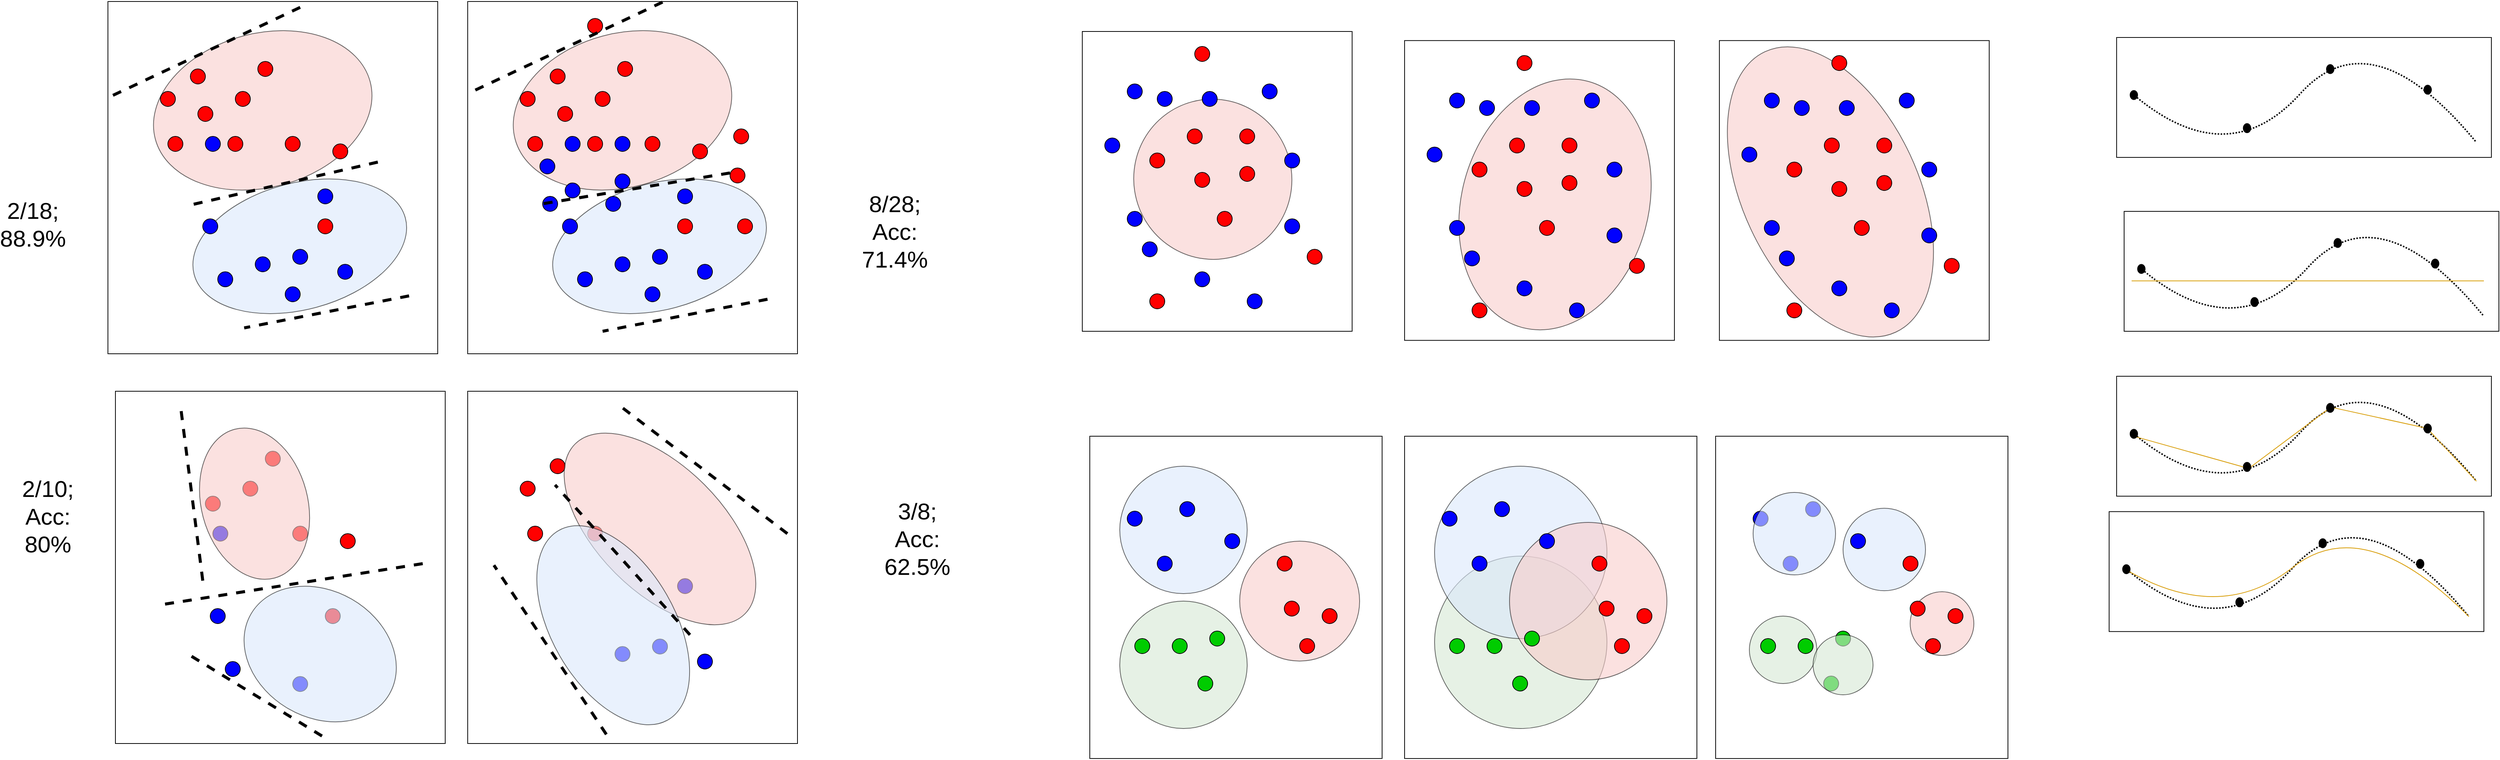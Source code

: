 <mxfile version="13.2.4" type="device"><diagram id="vAnFPPCRfAaCPMCBVtwQ" name="Page-1"><mxGraphModel dx="5678" dy="2684" grid="1" gridSize="10" guides="1" tooltips="1" connect="1" arrows="1" fold="1" page="1" pageScale="1" pageWidth="850" pageHeight="1100" math="0" shadow="0"><root><mxCell id="0"/><mxCell id="1" parent="0"/><mxCell id="ZYpbvFUN5nIpPK3EzC-z-550" value="" style="rounded=0;whiteSpace=wrap;html=1;strokeColor=#000000;fillColor=#ffffff;" vertex="1" parent="1"><mxGeometry x="2660" y="740.62" width="500" height="160" as="geometry"/></mxCell><mxCell id="ZYpbvFUN5nIpPK3EzC-z-542" value="" style="rounded=0;whiteSpace=wrap;html=1;strokeColor=#000000;fillColor=#ffffff;" vertex="1" parent="1"><mxGeometry x="2680" y="340" width="500" height="160" as="geometry"/></mxCell><mxCell id="ZYpbvFUN5nIpPK3EzC-z-475" value="" style="rounded=0;whiteSpace=wrap;html=1;" vertex="1" parent="1"><mxGeometry x="1300" y="640" width="390" height="430" as="geometry"/></mxCell><mxCell id="ZYpbvFUN5nIpPK3EzC-z-474" value="" style="ellipse;whiteSpace=wrap;html=1;aspect=fixed;strokeColor=#000000;fillColor=#d5e8d4;opacity=60;" vertex="1" parent="1"><mxGeometry x="1340" y="860" width="170" height="170" as="geometry"/></mxCell><mxCell id="ZYpbvFUN5nIpPK3EzC-z-473" value="" style="ellipse;whiteSpace=wrap;html=1;aspect=fixed;strokeColor=#000000;fillColor=#dae8fc;opacity=60;" vertex="1" parent="1"><mxGeometry x="1340" y="680" width="170" height="170" as="geometry"/></mxCell><mxCell id="ZYpbvFUN5nIpPK3EzC-z-469" value="" style="ellipse;whiteSpace=wrap;html=1;aspect=fixed;strokeColor=#000000;fillColor=#f8cecc;opacity=60;" vertex="1" parent="1"><mxGeometry x="1500" y="780" width="160" height="160" as="geometry"/></mxCell><mxCell id="ZYpbvFUN5nIpPK3EzC-z-410" value="" style="rounded=0;whiteSpace=wrap;html=1;strokeColor=#000000;fillColor=#ffffff;" vertex="1" parent="1"><mxGeometry x="1290" y="100" width="360" height="400" as="geometry"/></mxCell><mxCell id="ZYpbvFUN5nIpPK3EzC-z-407" value="" style="ellipse;whiteSpace=wrap;html=1;strokeColor=#000000;fillColor=#f8cecc;opacity=60;rotation=-15;" vertex="1" parent="1"><mxGeometry x="1358.71" y="190.15" width="210.82" height="214.02" as="geometry"/></mxCell><mxCell id="ZYpbvFUN5nIpPK3EzC-z-70" value="" style="rounded=0;whiteSpace=wrap;html=1;strokeColor=#000000;fillColor=#ffffff;" vertex="1" parent="1"><mxGeometry x="-10" y="60" width="440" height="470" as="geometry"/></mxCell><mxCell id="ZYpbvFUN5nIpPK3EzC-z-51" value="" style="ellipse;whiteSpace=wrap;html=1;strokeColor=#000000;fillColor=#dae8fc;opacity=60;rotation=-15;" vertex="1" parent="1"><mxGeometry x="100.08" y="302.13" width="291.71" height="168.87" as="geometry"/></mxCell><mxCell id="ZYpbvFUN5nIpPK3EzC-z-50" value="" style="ellipse;whiteSpace=wrap;html=1;strokeColor=#000000;fillColor=#f8cecc;opacity=60;rotation=-15;" vertex="1" parent="1"><mxGeometry x="48.19" y="102.58" width="296.69" height="205.42" as="geometry"/></mxCell><mxCell id="ZYpbvFUN5nIpPK3EzC-z-1" value="" style="ellipse;whiteSpace=wrap;html=1;fillColor=#FF0000;strokeColor=#000000;" vertex="1" parent="1"><mxGeometry x="60" y="180" width="20" height="20" as="geometry"/></mxCell><mxCell id="ZYpbvFUN5nIpPK3EzC-z-2" value="" style="ellipse;whiteSpace=wrap;html=1;fillColor=#FF0000;strokeColor=#000000;" vertex="1" parent="1"><mxGeometry x="100" y="150" width="20" height="20" as="geometry"/></mxCell><mxCell id="ZYpbvFUN5nIpPK3EzC-z-3" value="" style="ellipse;whiteSpace=wrap;html=1;fillColor=#FF0000;strokeColor=#000000;" vertex="1" parent="1"><mxGeometry x="110" y="200" width="20" height="20" as="geometry"/></mxCell><mxCell id="ZYpbvFUN5nIpPK3EzC-z-4" value="" style="ellipse;whiteSpace=wrap;html=1;fillColor=#FF0000;strokeColor=#000000;" vertex="1" parent="1"><mxGeometry x="70" y="240" width="20" height="20" as="geometry"/></mxCell><mxCell id="ZYpbvFUN5nIpPK3EzC-z-5" value="" style="ellipse;whiteSpace=wrap;html=1;fillColor=#FF0000;strokeColor=#000000;" vertex="1" parent="1"><mxGeometry x="150" y="240" width="20" height="20" as="geometry"/></mxCell><mxCell id="ZYpbvFUN5nIpPK3EzC-z-6" value="" style="ellipse;whiteSpace=wrap;html=1;fillColor=#FF0000;strokeColor=#000000;" vertex="1" parent="1"><mxGeometry x="160" y="180" width="20" height="20" as="geometry"/></mxCell><mxCell id="ZYpbvFUN5nIpPK3EzC-z-7" value="" style="ellipse;whiteSpace=wrap;html=1;fillColor=#0000FF;strokeColor=#000000;" vertex="1" parent="1"><mxGeometry x="186.53" y="400.62" width="20" height="20" as="geometry"/></mxCell><mxCell id="ZYpbvFUN5nIpPK3EzC-z-8" value="" style="ellipse;whiteSpace=wrap;html=1;fillColor=#0000FF;strokeColor=#000000;" vertex="1" parent="1"><mxGeometry x="120" y="240" width="20" height="20" as="geometry"/></mxCell><mxCell id="ZYpbvFUN5nIpPK3EzC-z-9" value="" style="ellipse;whiteSpace=wrap;html=1;fillColor=#0000FF;strokeColor=#000000;" vertex="1" parent="1"><mxGeometry x="236.53" y="390.62" width="20" height="20" as="geometry"/></mxCell><mxCell id="ZYpbvFUN5nIpPK3EzC-z-10" value="" style="ellipse;whiteSpace=wrap;html=1;fillColor=#0000FF;strokeColor=#000000;" vertex="1" parent="1"><mxGeometry x="136.53" y="420.62" width="20" height="20" as="geometry"/></mxCell><mxCell id="ZYpbvFUN5nIpPK3EzC-z-11" value="" style="ellipse;whiteSpace=wrap;html=1;fillColor=#0000FF;strokeColor=#000000;" vertex="1" parent="1"><mxGeometry x="226.53" y="440.62" width="20" height="20" as="geometry"/></mxCell><mxCell id="ZYpbvFUN5nIpPK3EzC-z-12" value="" style="ellipse;whiteSpace=wrap;html=1;fillColor=#FF0000;strokeColor=#000000;" vertex="1" parent="1"><mxGeometry x="226.53" y="240" width="20" height="20" as="geometry"/></mxCell><mxCell id="ZYpbvFUN5nIpPK3EzC-z-13" value="" style="ellipse;whiteSpace=wrap;html=1;fillColor=#FF0000;strokeColor=#000000;" vertex="1" parent="1"><mxGeometry x="190" y="140" width="20" height="20" as="geometry"/></mxCell><mxCell id="ZYpbvFUN5nIpPK3EzC-z-14" value="" style="ellipse;whiteSpace=wrap;html=1;fillColor=#0000FF;strokeColor=#000000;" vertex="1" parent="1"><mxGeometry x="270" y="310" width="20" height="20" as="geometry"/></mxCell><mxCell id="ZYpbvFUN5nIpPK3EzC-z-15" value="" style="ellipse;whiteSpace=wrap;html=1;fillColor=#0000FF;strokeColor=#000000;" vertex="1" parent="1"><mxGeometry x="296.53" y="410.62" width="20" height="20" as="geometry"/></mxCell><mxCell id="ZYpbvFUN5nIpPK3EzC-z-227" value="" style="ellipse;whiteSpace=wrap;html=1;fillColor=#FF0000;strokeColor=#000000;" vertex="1" parent="1"><mxGeometry x="270" y="350" width="20" height="20" as="geometry"/></mxCell><mxCell id="ZYpbvFUN5nIpPK3EzC-z-228" value="" style="ellipse;whiteSpace=wrap;html=1;fillColor=#0000FF;strokeColor=#000000;" vertex="1" parent="1"><mxGeometry x="116.53" y="350" width="20" height="20" as="geometry"/></mxCell><mxCell id="ZYpbvFUN5nIpPK3EzC-z-229" value="" style="ellipse;whiteSpace=wrap;html=1;fillColor=#FF0000;strokeColor=#000000;" vertex="1" parent="1"><mxGeometry x="290" y="250" width="20" height="20" as="geometry"/></mxCell><mxCell id="ZYpbvFUN5nIpPK3EzC-z-230" value="" style="rounded=0;whiteSpace=wrap;html=1;strokeColor=#000000;fillColor=#ffffff;" vertex="1" parent="1"><mxGeometry y="580" width="440" height="470" as="geometry"/></mxCell><mxCell id="ZYpbvFUN5nIpPK3EzC-z-235" value="" style="ellipse;whiteSpace=wrap;html=1;fillColor=#FF0000;strokeColor=#000000;" vertex="1" parent="1"><mxGeometry x="120" y="720" width="20" height="20" as="geometry"/></mxCell><mxCell id="ZYpbvFUN5nIpPK3EzC-z-238" value="" style="ellipse;whiteSpace=wrap;html=1;fillColor=#FF0000;strokeColor=#000000;" vertex="1" parent="1"><mxGeometry x="170" y="700" width="20" height="20" as="geometry"/></mxCell><mxCell id="ZYpbvFUN5nIpPK3EzC-z-240" value="" style="ellipse;whiteSpace=wrap;html=1;fillColor=#0000FF;strokeColor=#000000;" vertex="1" parent="1"><mxGeometry x="130" y="760" width="20" height="20" as="geometry"/></mxCell><mxCell id="ZYpbvFUN5nIpPK3EzC-z-242" value="" style="ellipse;whiteSpace=wrap;html=1;fillColor=#0000FF;strokeColor=#000000;" vertex="1" parent="1"><mxGeometry x="146.53" y="940.62" width="20" height="20" as="geometry"/></mxCell><mxCell id="ZYpbvFUN5nIpPK3EzC-z-243" value="" style="ellipse;whiteSpace=wrap;html=1;fillColor=#0000FF;strokeColor=#000000;" vertex="1" parent="1"><mxGeometry x="236.53" y="960.62" width="20" height="20" as="geometry"/></mxCell><mxCell id="ZYpbvFUN5nIpPK3EzC-z-244" value="" style="ellipse;whiteSpace=wrap;html=1;fillColor=#FF0000;strokeColor=#000000;" vertex="1" parent="1"><mxGeometry x="236.53" y="760" width="20" height="20" as="geometry"/></mxCell><mxCell id="ZYpbvFUN5nIpPK3EzC-z-245" value="" style="ellipse;whiteSpace=wrap;html=1;fillColor=#FF0000;strokeColor=#000000;" vertex="1" parent="1"><mxGeometry x="200" y="660" width="20" height="20" as="geometry"/></mxCell><mxCell id="ZYpbvFUN5nIpPK3EzC-z-248" value="" style="ellipse;whiteSpace=wrap;html=1;fillColor=#FF0000;strokeColor=#000000;" vertex="1" parent="1"><mxGeometry x="280" y="870" width="20" height="20" as="geometry"/></mxCell><mxCell id="ZYpbvFUN5nIpPK3EzC-z-249" value="" style="ellipse;whiteSpace=wrap;html=1;fillColor=#0000FF;strokeColor=#000000;" vertex="1" parent="1"><mxGeometry x="126.53" y="870" width="20" height="20" as="geometry"/></mxCell><mxCell id="ZYpbvFUN5nIpPK3EzC-z-250" value="" style="ellipse;whiteSpace=wrap;html=1;fillColor=#FF0000;strokeColor=#000000;" vertex="1" parent="1"><mxGeometry x="300" y="770" width="20" height="20" as="geometry"/></mxCell><mxCell id="ZYpbvFUN5nIpPK3EzC-z-251" value="" style="rounded=0;whiteSpace=wrap;html=1;strokeColor=#000000;fillColor=#ffffff;" vertex="1" parent="1"><mxGeometry x="470" y="580" width="440" height="470" as="geometry"/></mxCell><mxCell id="ZYpbvFUN5nIpPK3EzC-z-252" value="" style="ellipse;whiteSpace=wrap;html=1;strokeColor=#000000;fillColor=#dae8fc;opacity=60;rotation=30;" vertex="1" parent="1"><mxGeometry x="166.53" y="846.18" width="213.34" height="168.87" as="geometry"/></mxCell><mxCell id="ZYpbvFUN5nIpPK3EzC-z-253" value="" style="ellipse;whiteSpace=wrap;html=1;strokeColor=#000000;fillColor=#f8cecc;opacity=60;rotation=-15;" vertex="1" parent="1"><mxGeometry x="114.72" y="627.29" width="141.81" height="205.42" as="geometry"/></mxCell><mxCell id="ZYpbvFUN5nIpPK3EzC-z-254" value="" style="ellipse;whiteSpace=wrap;html=1;fillColor=#FF0000;strokeColor=#000000;" vertex="1" parent="1"><mxGeometry x="540" y="700" width="20" height="20" as="geometry"/></mxCell><mxCell id="ZYpbvFUN5nIpPK3EzC-z-255" value="" style="ellipse;whiteSpace=wrap;html=1;fillColor=#FF0000;strokeColor=#000000;" vertex="1" parent="1"><mxGeometry x="580" y="670" width="20" height="20" as="geometry"/></mxCell><mxCell id="ZYpbvFUN5nIpPK3EzC-z-257" value="" style="ellipse;whiteSpace=wrap;html=1;fillColor=#FF0000;strokeColor=#000000;" vertex="1" parent="1"><mxGeometry x="550" y="760" width="20" height="20" as="geometry"/></mxCell><mxCell id="ZYpbvFUN5nIpPK3EzC-z-258" value="" style="ellipse;whiteSpace=wrap;html=1;fillColor=#FF0000;strokeColor=#000000;" vertex="1" parent="1"><mxGeometry x="630" y="760" width="20" height="20" as="geometry"/></mxCell><mxCell id="ZYpbvFUN5nIpPK3EzC-z-260" value="" style="ellipse;whiteSpace=wrap;html=1;fillColor=#0000FF;strokeColor=#000000;" vertex="1" parent="1"><mxGeometry x="666.53" y="920.62" width="20" height="20" as="geometry"/></mxCell><mxCell id="ZYpbvFUN5nIpPK3EzC-z-262" value="" style="ellipse;whiteSpace=wrap;html=1;fillColor=#0000FF;strokeColor=#000000;" vertex="1" parent="1"><mxGeometry x="716.53" y="910.62" width="20" height="20" as="geometry"/></mxCell><mxCell id="ZYpbvFUN5nIpPK3EzC-z-267" value="" style="ellipse;whiteSpace=wrap;html=1;fillColor=#0000FF;strokeColor=#000000;" vertex="1" parent="1"><mxGeometry x="750" y="830" width="20" height="20" as="geometry"/></mxCell><mxCell id="ZYpbvFUN5nIpPK3EzC-z-268" value="" style="ellipse;whiteSpace=wrap;html=1;fillColor=#0000FF;strokeColor=#000000;" vertex="1" parent="1"><mxGeometry x="776.53" y="930.62" width="20" height="20" as="geometry"/></mxCell><mxCell id="ZYpbvFUN5nIpPK3EzC-z-232" value="" style="ellipse;whiteSpace=wrap;html=1;strokeColor=#000000;fillColor=#f8cecc;opacity=60;rotation=45;" vertex="1" parent="1"><mxGeometry x="566.3" y="680" width="320.46" height="167.49" as="geometry"/></mxCell><mxCell id="ZYpbvFUN5nIpPK3EzC-z-231" value="" style="ellipse;whiteSpace=wrap;html=1;strokeColor=#000000;fillColor=#dae8fc;opacity=60;rotation=60;" vertex="1" parent="1"><mxGeometry x="518.29" y="810" width="291.71" height="164.43" as="geometry"/></mxCell><mxCell id="ZYpbvFUN5nIpPK3EzC-z-273" value="" style="rounded=0;whiteSpace=wrap;html=1;strokeColor=#000000;fillColor=#ffffff;" vertex="1" parent="1"><mxGeometry x="470" y="60" width="440" height="470" as="geometry"/></mxCell><mxCell id="ZYpbvFUN5nIpPK3EzC-z-274" value="" style="ellipse;whiteSpace=wrap;html=1;strokeColor=#000000;fillColor=#dae8fc;opacity=60;rotation=-15;" vertex="1" parent="1"><mxGeometry x="580.08" y="302.13" width="291.71" height="168.87" as="geometry"/></mxCell><mxCell id="ZYpbvFUN5nIpPK3EzC-z-275" value="" style="ellipse;whiteSpace=wrap;html=1;strokeColor=#000000;fillColor=#f8cecc;opacity=60;rotation=-15;" vertex="1" parent="1"><mxGeometry x="528.19" y="102.58" width="296.69" height="205.42" as="geometry"/></mxCell><mxCell id="ZYpbvFUN5nIpPK3EzC-z-276" value="" style="ellipse;whiteSpace=wrap;html=1;fillColor=#FF0000;strokeColor=#000000;" vertex="1" parent="1"><mxGeometry x="540" y="180" width="20" height="20" as="geometry"/></mxCell><mxCell id="ZYpbvFUN5nIpPK3EzC-z-277" value="" style="ellipse;whiteSpace=wrap;html=1;fillColor=#FF0000;strokeColor=#000000;" vertex="1" parent="1"><mxGeometry x="580" y="150" width="20" height="20" as="geometry"/></mxCell><mxCell id="ZYpbvFUN5nIpPK3EzC-z-278" value="" style="ellipse;whiteSpace=wrap;html=1;fillColor=#FF0000;strokeColor=#000000;" vertex="1" parent="1"><mxGeometry x="590" y="200" width="20" height="20" as="geometry"/></mxCell><mxCell id="ZYpbvFUN5nIpPK3EzC-z-279" value="" style="ellipse;whiteSpace=wrap;html=1;fillColor=#FF0000;strokeColor=#000000;" vertex="1" parent="1"><mxGeometry x="550" y="240" width="20" height="20" as="geometry"/></mxCell><mxCell id="ZYpbvFUN5nIpPK3EzC-z-280" value="" style="ellipse;whiteSpace=wrap;html=1;fillColor=#FF0000;strokeColor=#000000;" vertex="1" parent="1"><mxGeometry x="630" y="240" width="20" height="20" as="geometry"/></mxCell><mxCell id="ZYpbvFUN5nIpPK3EzC-z-281" value="" style="ellipse;whiteSpace=wrap;html=1;fillColor=#FF0000;strokeColor=#000000;" vertex="1" parent="1"><mxGeometry x="640" y="180" width="20" height="20" as="geometry"/></mxCell><mxCell id="ZYpbvFUN5nIpPK3EzC-z-282" value="" style="ellipse;whiteSpace=wrap;html=1;fillColor=#0000FF;strokeColor=#000000;" vertex="1" parent="1"><mxGeometry x="666.53" y="400.62" width="20" height="20" as="geometry"/></mxCell><mxCell id="ZYpbvFUN5nIpPK3EzC-z-283" value="" style="ellipse;whiteSpace=wrap;html=1;fillColor=#0000FF;strokeColor=#000000;" vertex="1" parent="1"><mxGeometry x="600" y="240" width="20" height="20" as="geometry"/></mxCell><mxCell id="ZYpbvFUN5nIpPK3EzC-z-284" value="" style="ellipse;whiteSpace=wrap;html=1;fillColor=#0000FF;strokeColor=#000000;" vertex="1" parent="1"><mxGeometry x="716.53" y="390.62" width="20" height="20" as="geometry"/></mxCell><mxCell id="ZYpbvFUN5nIpPK3EzC-z-285" value="" style="ellipse;whiteSpace=wrap;html=1;fillColor=#0000FF;strokeColor=#000000;" vertex="1" parent="1"><mxGeometry x="616.53" y="420.62" width="20" height="20" as="geometry"/></mxCell><mxCell id="ZYpbvFUN5nIpPK3EzC-z-286" value="" style="ellipse;whiteSpace=wrap;html=1;fillColor=#0000FF;strokeColor=#000000;" vertex="1" parent="1"><mxGeometry x="706.53" y="440.62" width="20" height="20" as="geometry"/></mxCell><mxCell id="ZYpbvFUN5nIpPK3EzC-z-287" value="" style="ellipse;whiteSpace=wrap;html=1;fillColor=#FF0000;strokeColor=#000000;" vertex="1" parent="1"><mxGeometry x="706.53" y="240" width="20" height="20" as="geometry"/></mxCell><mxCell id="ZYpbvFUN5nIpPK3EzC-z-288" value="" style="ellipse;whiteSpace=wrap;html=1;fillColor=#FF0000;strokeColor=#000000;" vertex="1" parent="1"><mxGeometry x="670" y="140" width="20" height="20" as="geometry"/></mxCell><mxCell id="ZYpbvFUN5nIpPK3EzC-z-289" value="" style="ellipse;whiteSpace=wrap;html=1;fillColor=#0000FF;strokeColor=#000000;" vertex="1" parent="1"><mxGeometry x="750" y="310" width="20" height="20" as="geometry"/></mxCell><mxCell id="ZYpbvFUN5nIpPK3EzC-z-290" value="" style="ellipse;whiteSpace=wrap;html=1;fillColor=#0000FF;strokeColor=#000000;" vertex="1" parent="1"><mxGeometry x="776.53" y="410.62" width="20" height="20" as="geometry"/></mxCell><mxCell id="ZYpbvFUN5nIpPK3EzC-z-291" value="" style="ellipse;whiteSpace=wrap;html=1;fillColor=#FF0000;strokeColor=#000000;" vertex="1" parent="1"><mxGeometry x="750" y="350" width="20" height="20" as="geometry"/></mxCell><mxCell id="ZYpbvFUN5nIpPK3EzC-z-292" value="" style="ellipse;whiteSpace=wrap;html=1;fillColor=#0000FF;strokeColor=#000000;" vertex="1" parent="1"><mxGeometry x="596.53" y="350" width="20" height="20" as="geometry"/></mxCell><mxCell id="ZYpbvFUN5nIpPK3EzC-z-293" value="" style="ellipse;whiteSpace=wrap;html=1;fillColor=#FF0000;strokeColor=#000000;" vertex="1" parent="1"><mxGeometry x="770" y="250" width="20" height="20" as="geometry"/></mxCell><mxCell id="ZYpbvFUN5nIpPK3EzC-z-294" value="" style="ellipse;whiteSpace=wrap;html=1;fillColor=#FF0000;strokeColor=#000000;" vertex="1" parent="1"><mxGeometry x="820" y="282.13" width="20" height="20" as="geometry"/></mxCell><mxCell id="ZYpbvFUN5nIpPK3EzC-z-295" value="" style="ellipse;whiteSpace=wrap;html=1;fillColor=#0000FF;strokeColor=#000000;" vertex="1" parent="1"><mxGeometry x="654.14" y="320" width="20" height="20" as="geometry"/></mxCell><mxCell id="ZYpbvFUN5nIpPK3EzC-z-296" value="" style="ellipse;whiteSpace=wrap;html=1;fillColor=#0000FF;strokeColor=#000000;" vertex="1" parent="1"><mxGeometry x="600" y="302.13" width="20" height="20" as="geometry"/></mxCell><mxCell id="ZYpbvFUN5nIpPK3EzC-z-298" value="" style="ellipse;whiteSpace=wrap;html=1;fillColor=#0000FF;strokeColor=#000000;" vertex="1" parent="1"><mxGeometry x="666.53" y="290" width="20" height="20" as="geometry"/></mxCell><mxCell id="ZYpbvFUN5nIpPK3EzC-z-299" value="" style="ellipse;whiteSpace=wrap;html=1;fillColor=#FF0000;strokeColor=#000000;" vertex="1" parent="1"><mxGeometry x="630" y="82.58" width="20" height="20" as="geometry"/></mxCell><mxCell id="ZYpbvFUN5nIpPK3EzC-z-300" value="" style="ellipse;whiteSpace=wrap;html=1;fillColor=#0000FF;strokeColor=#000000;" vertex="1" parent="1"><mxGeometry x="570" y="320" width="20" height="20" as="geometry"/></mxCell><mxCell id="ZYpbvFUN5nIpPK3EzC-z-302" value="" style="ellipse;whiteSpace=wrap;html=1;fillColor=#FF0000;strokeColor=#000000;" vertex="1" parent="1"><mxGeometry x="830" y="350" width="20" height="20" as="geometry"/></mxCell><mxCell id="ZYpbvFUN5nIpPK3EzC-z-303" value="" style="ellipse;whiteSpace=wrap;html=1;fillColor=#0000FF;strokeColor=#000000;" vertex="1" parent="1"><mxGeometry x="666.54" y="240" width="20" height="20" as="geometry"/></mxCell><mxCell id="ZYpbvFUN5nIpPK3EzC-z-304" value="" style="ellipse;whiteSpace=wrap;html=1;fillColor=#0000FF;strokeColor=#000000;" vertex="1" parent="1"><mxGeometry x="566.3" y="270" width="20" height="20" as="geometry"/></mxCell><mxCell id="ZYpbvFUN5nIpPK3EzC-z-305" value="" style="ellipse;whiteSpace=wrap;html=1;fillColor=#FF0000;strokeColor=#000000;" vertex="1" parent="1"><mxGeometry x="824.88" y="230" width="20" height="20" as="geometry"/></mxCell><mxCell id="ZYpbvFUN5nIpPK3EzC-z-337" value="&lt;br&gt;&lt;div style=&quot;font-size: 31px&quot;&gt;&lt;font style=&quot;font-size: 31px&quot;&gt;8/28; Acc: 71.4%&lt;br&gt;&lt;/font&gt;&lt;/div&gt;" style="text;html=1;strokeColor=none;fillColor=none;align=center;verticalAlign=middle;whiteSpace=wrap;rounded=0;" vertex="1" parent="1"><mxGeometry x="1020" y="350" width="40" height="20" as="geometry"/></mxCell><mxCell id="ZYpbvFUN5nIpPK3EzC-z-339" value="&lt;br&gt;&lt;div style=&quot;font-size: 31px&quot;&gt;&lt;font style=&quot;font-size: 31px&quot;&gt;2/18;&lt;/font&gt;&lt;/div&gt;&lt;div style=&quot;font-size: 31px&quot;&gt;&lt;font style=&quot;font-size: 31px&quot;&gt;88.9%&lt;br&gt;&lt;/font&gt;&lt;/div&gt;" style="text;html=1;strokeColor=none;fillColor=none;align=center;verticalAlign=middle;whiteSpace=wrap;rounded=0;" vertex="1" parent="1"><mxGeometry x="-130" y="340" width="40" height="20" as="geometry"/></mxCell><mxCell id="ZYpbvFUN5nIpPK3EzC-z-340" value="&lt;br&gt;&lt;div style=&quot;font-size: 31px&quot;&gt;&lt;font style=&quot;font-size: 31px&quot;&gt;2/10; Acc: 80%&lt;br&gt;&lt;/font&gt;&lt;/div&gt;" style="text;html=1;strokeColor=none;fillColor=none;align=center;verticalAlign=middle;whiteSpace=wrap;rounded=0;" vertex="1" parent="1"><mxGeometry x="-110" y="730" width="40" height="20" as="geometry"/></mxCell><mxCell id="ZYpbvFUN5nIpPK3EzC-z-341" value="&lt;br&gt;&lt;div style=&quot;font-size: 31px&quot;&gt;&lt;font style=&quot;font-size: 31px&quot;&gt;3/8; Acc: 62.5%&lt;br&gt;&lt;/font&gt;&lt;/div&gt;" style="text;html=1;strokeColor=none;fillColor=none;align=center;verticalAlign=middle;whiteSpace=wrap;rounded=0;" vertex="1" parent="1"><mxGeometry x="1050" y="760" width="40" height="20" as="geometry"/></mxCell><mxCell id="ZYpbvFUN5nIpPK3EzC-z-344" value="" style="ellipse;whiteSpace=wrap;html=1;fillColor=#FF0000;strokeColor=#000000;" vertex="1" parent="1"><mxGeometry x="1430" y="230" width="20" height="20" as="geometry"/></mxCell><mxCell id="ZYpbvFUN5nIpPK3EzC-z-346" value="" style="ellipse;whiteSpace=wrap;html=1;fillColor=#FF0000;strokeColor=#000000;" vertex="1" parent="1"><mxGeometry x="1500" y="280" width="20" height="20" as="geometry"/></mxCell><mxCell id="ZYpbvFUN5nIpPK3EzC-z-347" value="" style="ellipse;whiteSpace=wrap;html=1;fillColor=#FF0000;strokeColor=#000000;" vertex="1" parent="1"><mxGeometry x="1440" y="288" width="20" height="20" as="geometry"/></mxCell><mxCell id="ZYpbvFUN5nIpPK3EzC-z-348" value="" style="ellipse;whiteSpace=wrap;html=1;fillColor=#FF0000;strokeColor=#000000;" vertex="1" parent="1"><mxGeometry x="1470" y="340" width="20" height="20" as="geometry"/></mxCell><mxCell id="ZYpbvFUN5nIpPK3EzC-z-349" value="" style="ellipse;whiteSpace=wrap;html=1;fillColor=#FF0000;strokeColor=#000000;" vertex="1" parent="1"><mxGeometry x="1500" y="230" width="20" height="20" as="geometry"/></mxCell><mxCell id="ZYpbvFUN5nIpPK3EzC-z-350" value="" style="ellipse;whiteSpace=wrap;html=1;fillColor=#FF0000;strokeColor=#000000;" vertex="1" parent="1"><mxGeometry x="1380" y="262.13" width="20" height="20" as="geometry"/></mxCell><mxCell id="ZYpbvFUN5nIpPK3EzC-z-351" value="" style="ellipse;whiteSpace=wrap;html=1;fillColor=#FF0000;strokeColor=#000000;" vertex="1" parent="1"><mxGeometry x="1440" y="120" width="20" height="20" as="geometry"/></mxCell><mxCell id="ZYpbvFUN5nIpPK3EzC-z-352" value="" style="ellipse;whiteSpace=wrap;html=1;fillColor=#FF0000;strokeColor=#000000;" vertex="1" parent="1"><mxGeometry x="1590" y="390.62" width="20" height="20" as="geometry"/></mxCell><mxCell id="ZYpbvFUN5nIpPK3EzC-z-353" value="" style="ellipse;whiteSpace=wrap;html=1;fillColor=#FF0000;strokeColor=#000000;" vertex="1" parent="1"><mxGeometry x="1380" y="450" width="20" height="20" as="geometry"/></mxCell><mxCell id="ZYpbvFUN5nIpPK3EzC-z-354" value="" style="ellipse;whiteSpace=wrap;html=1;fillColor=#0000FF;strokeColor=#000000;" vertex="1" parent="1"><mxGeometry x="1370" y="380.62" width="20" height="20" as="geometry"/></mxCell><mxCell id="ZYpbvFUN5nIpPK3EzC-z-355" value="" style="ellipse;whiteSpace=wrap;html=1;fillColor=#0000FF;strokeColor=#000000;" vertex="1" parent="1"><mxGeometry x="1510" y="450" width="20" height="20" as="geometry"/></mxCell><mxCell id="ZYpbvFUN5nIpPK3EzC-z-356" value="" style="ellipse;whiteSpace=wrap;html=1;fillColor=#0000FF;strokeColor=#000000;" vertex="1" parent="1"><mxGeometry x="1440" y="420.62" width="20" height="20" as="geometry"/></mxCell><mxCell id="ZYpbvFUN5nIpPK3EzC-z-357" value="" style="ellipse;whiteSpace=wrap;html=1;fillColor=#0000FF;strokeColor=#000000;" vertex="1" parent="1"><mxGeometry x="1350" y="340" width="20" height="20" as="geometry"/></mxCell><mxCell id="ZYpbvFUN5nIpPK3EzC-z-358" value="" style="ellipse;whiteSpace=wrap;html=1;fillColor=#0000FF;strokeColor=#000000;" vertex="1" parent="1"><mxGeometry x="1560" y="350" width="20" height="20" as="geometry"/></mxCell><mxCell id="ZYpbvFUN5nIpPK3EzC-z-359" value="" style="ellipse;whiteSpace=wrap;html=1;fillColor=#0000FF;strokeColor=#000000;" vertex="1" parent="1"><mxGeometry x="1560" y="262.13" width="20" height="20" as="geometry"/></mxCell><mxCell id="ZYpbvFUN5nIpPK3EzC-z-360" value="" style="ellipse;whiteSpace=wrap;html=1;fillColor=#0000FF;strokeColor=#000000;" vertex="1" parent="1"><mxGeometry x="1390" y="180" width="20" height="20" as="geometry"/></mxCell><mxCell id="ZYpbvFUN5nIpPK3EzC-z-361" value="" style="ellipse;whiteSpace=wrap;html=1;fillColor=#0000FF;strokeColor=#000000;" vertex="1" parent="1"><mxGeometry x="1530" y="170" width="20" height="20" as="geometry"/></mxCell><mxCell id="ZYpbvFUN5nIpPK3EzC-z-362" value="" style="ellipse;whiteSpace=wrap;html=1;fillColor=#0000FF;strokeColor=#000000;" vertex="1" parent="1"><mxGeometry x="1350" y="170" width="20" height="20" as="geometry"/></mxCell><mxCell id="ZYpbvFUN5nIpPK3EzC-z-363" value="" style="ellipse;whiteSpace=wrap;html=1;fillColor=#0000FF;strokeColor=#000000;" vertex="1" parent="1"><mxGeometry x="1450" y="180" width="20" height="20" as="geometry"/></mxCell><mxCell id="ZYpbvFUN5nIpPK3EzC-z-366" value="" style="ellipse;whiteSpace=wrap;html=1;fillColor=#0000FF;strokeColor=#000000;" vertex="1" parent="1"><mxGeometry x="1320" y="242.13" width="20" height="20" as="geometry"/></mxCell><mxCell id="ZYpbvFUN5nIpPK3EzC-z-411" value="" style="rounded=0;whiteSpace=wrap;html=1;strokeColor=#000000;fillColor=#ffffff;" vertex="1" parent="1"><mxGeometry x="1720" y="112.13" width="360" height="400" as="geometry"/></mxCell><mxCell id="ZYpbvFUN5nIpPK3EzC-z-412" value="" style="ellipse;whiteSpace=wrap;html=1;strokeColor=#000000;fillColor=#f8cecc;opacity=60;rotation=15;" vertex="1" parent="1"><mxGeometry x="1795.94" y="160.72" width="249.53" height="340" as="geometry"/></mxCell><mxCell id="ZYpbvFUN5nIpPK3EzC-z-413" value="" style="ellipse;whiteSpace=wrap;html=1;fillColor=#FF0000;strokeColor=#000000;" vertex="1" parent="1"><mxGeometry x="1860" y="242.13" width="20" height="20" as="geometry"/></mxCell><mxCell id="ZYpbvFUN5nIpPK3EzC-z-414" value="" style="ellipse;whiteSpace=wrap;html=1;fillColor=#FF0000;strokeColor=#000000;" vertex="1" parent="1"><mxGeometry x="1930" y="292.13" width="20" height="20" as="geometry"/></mxCell><mxCell id="ZYpbvFUN5nIpPK3EzC-z-415" value="" style="ellipse;whiteSpace=wrap;html=1;fillColor=#FF0000;strokeColor=#000000;" vertex="1" parent="1"><mxGeometry x="1870" y="300.13" width="20" height="20" as="geometry"/></mxCell><mxCell id="ZYpbvFUN5nIpPK3EzC-z-416" value="" style="ellipse;whiteSpace=wrap;html=1;fillColor=#FF0000;strokeColor=#000000;" vertex="1" parent="1"><mxGeometry x="1900" y="352.13" width="20" height="20" as="geometry"/></mxCell><mxCell id="ZYpbvFUN5nIpPK3EzC-z-417" value="" style="ellipse;whiteSpace=wrap;html=1;fillColor=#FF0000;strokeColor=#000000;" vertex="1" parent="1"><mxGeometry x="1930" y="242.13" width="20" height="20" as="geometry"/></mxCell><mxCell id="ZYpbvFUN5nIpPK3EzC-z-418" value="" style="ellipse;whiteSpace=wrap;html=1;fillColor=#FF0000;strokeColor=#000000;" vertex="1" parent="1"><mxGeometry x="1810" y="274.26" width="20" height="20" as="geometry"/></mxCell><mxCell id="ZYpbvFUN5nIpPK3EzC-z-419" value="" style="ellipse;whiteSpace=wrap;html=1;fillColor=#FF0000;strokeColor=#000000;" vertex="1" parent="1"><mxGeometry x="1870" y="132.13" width="20" height="20" as="geometry"/></mxCell><mxCell id="ZYpbvFUN5nIpPK3EzC-z-420" value="" style="ellipse;whiteSpace=wrap;html=1;fillColor=#FF0000;strokeColor=#000000;" vertex="1" parent="1"><mxGeometry x="2020" y="402.75" width="20" height="20" as="geometry"/></mxCell><mxCell id="ZYpbvFUN5nIpPK3EzC-z-421" value="" style="ellipse;whiteSpace=wrap;html=1;fillColor=#FF0000;strokeColor=#000000;" vertex="1" parent="1"><mxGeometry x="1810" y="462.13" width="20" height="20" as="geometry"/></mxCell><mxCell id="ZYpbvFUN5nIpPK3EzC-z-422" value="" style="ellipse;whiteSpace=wrap;html=1;fillColor=#0000FF;strokeColor=#000000;" vertex="1" parent="1"><mxGeometry x="1800" y="392.75" width="20" height="20" as="geometry"/></mxCell><mxCell id="ZYpbvFUN5nIpPK3EzC-z-423" value="" style="ellipse;whiteSpace=wrap;html=1;fillColor=#0000FF;strokeColor=#000000;" vertex="1" parent="1"><mxGeometry x="1940" y="462.13" width="20" height="20" as="geometry"/></mxCell><mxCell id="ZYpbvFUN5nIpPK3EzC-z-424" value="" style="ellipse;whiteSpace=wrap;html=1;fillColor=#0000FF;strokeColor=#000000;" vertex="1" parent="1"><mxGeometry x="1870" y="432.75" width="20" height="20" as="geometry"/></mxCell><mxCell id="ZYpbvFUN5nIpPK3EzC-z-425" value="" style="ellipse;whiteSpace=wrap;html=1;fillColor=#0000FF;strokeColor=#000000;" vertex="1" parent="1"><mxGeometry x="1780" y="352.13" width="20" height="20" as="geometry"/></mxCell><mxCell id="ZYpbvFUN5nIpPK3EzC-z-426" value="" style="ellipse;whiteSpace=wrap;html=1;fillColor=#0000FF;strokeColor=#000000;" vertex="1" parent="1"><mxGeometry x="1990" y="362.13" width="20" height="20" as="geometry"/></mxCell><mxCell id="ZYpbvFUN5nIpPK3EzC-z-427" value="" style="ellipse;whiteSpace=wrap;html=1;fillColor=#0000FF;strokeColor=#000000;" vertex="1" parent="1"><mxGeometry x="1990" y="274.26" width="20" height="20" as="geometry"/></mxCell><mxCell id="ZYpbvFUN5nIpPK3EzC-z-428" value="" style="ellipse;whiteSpace=wrap;html=1;fillColor=#0000FF;strokeColor=#000000;" vertex="1" parent="1"><mxGeometry x="1820" y="192.13" width="20" height="20" as="geometry"/></mxCell><mxCell id="ZYpbvFUN5nIpPK3EzC-z-429" value="" style="ellipse;whiteSpace=wrap;html=1;fillColor=#0000FF;strokeColor=#000000;" vertex="1" parent="1"><mxGeometry x="1960" y="182.13" width="20" height="20" as="geometry"/></mxCell><mxCell id="ZYpbvFUN5nIpPK3EzC-z-430" value="" style="ellipse;whiteSpace=wrap;html=1;fillColor=#0000FF;strokeColor=#000000;" vertex="1" parent="1"><mxGeometry x="1780" y="182.13" width="20" height="20" as="geometry"/></mxCell><mxCell id="ZYpbvFUN5nIpPK3EzC-z-431" value="" style="ellipse;whiteSpace=wrap;html=1;fillColor=#0000FF;strokeColor=#000000;" vertex="1" parent="1"><mxGeometry x="1880" y="192.13" width="20" height="20" as="geometry"/></mxCell><mxCell id="ZYpbvFUN5nIpPK3EzC-z-432" value="" style="ellipse;whiteSpace=wrap;html=1;fillColor=#0000FF;strokeColor=#000000;" vertex="1" parent="1"><mxGeometry x="1750" y="254.26" width="20" height="20" as="geometry"/></mxCell><mxCell id="ZYpbvFUN5nIpPK3EzC-z-433" value="" style="rounded=0;whiteSpace=wrap;html=1;strokeColor=#000000;fillColor=#ffffff;" vertex="1" parent="1"><mxGeometry x="2140" y="112.13" width="360" height="400" as="geometry"/></mxCell><mxCell id="ZYpbvFUN5nIpPK3EzC-z-434" value="" style="ellipse;whiteSpace=wrap;html=1;strokeColor=#000000;fillColor=#f8cecc;opacity=60;rotation=-25;" vertex="1" parent="1"><mxGeometry x="2170.89" y="107.58" width="234.53" height="412.88" as="geometry"/></mxCell><mxCell id="ZYpbvFUN5nIpPK3EzC-z-435" value="" style="ellipse;whiteSpace=wrap;html=1;fillColor=#FF0000;strokeColor=#000000;" vertex="1" parent="1"><mxGeometry x="2280" y="242.13" width="20" height="20" as="geometry"/></mxCell><mxCell id="ZYpbvFUN5nIpPK3EzC-z-436" value="" style="ellipse;whiteSpace=wrap;html=1;fillColor=#FF0000;strokeColor=#000000;" vertex="1" parent="1"><mxGeometry x="2350" y="292.13" width="20" height="20" as="geometry"/></mxCell><mxCell id="ZYpbvFUN5nIpPK3EzC-z-437" value="" style="ellipse;whiteSpace=wrap;html=1;fillColor=#FF0000;strokeColor=#000000;" vertex="1" parent="1"><mxGeometry x="2290" y="300.13" width="20" height="20" as="geometry"/></mxCell><mxCell id="ZYpbvFUN5nIpPK3EzC-z-438" value="" style="ellipse;whiteSpace=wrap;html=1;fillColor=#FF0000;strokeColor=#000000;" vertex="1" parent="1"><mxGeometry x="2320" y="352.13" width="20" height="20" as="geometry"/></mxCell><mxCell id="ZYpbvFUN5nIpPK3EzC-z-439" value="" style="ellipse;whiteSpace=wrap;html=1;fillColor=#FF0000;strokeColor=#000000;" vertex="1" parent="1"><mxGeometry x="2350" y="242.13" width="20" height="20" as="geometry"/></mxCell><mxCell id="ZYpbvFUN5nIpPK3EzC-z-440" value="" style="ellipse;whiteSpace=wrap;html=1;fillColor=#FF0000;strokeColor=#000000;" vertex="1" parent="1"><mxGeometry x="2230" y="274.26" width="20" height="20" as="geometry"/></mxCell><mxCell id="ZYpbvFUN5nIpPK3EzC-z-441" value="" style="ellipse;whiteSpace=wrap;html=1;fillColor=#FF0000;strokeColor=#000000;" vertex="1" parent="1"><mxGeometry x="2290" y="132.13" width="20" height="20" as="geometry"/></mxCell><mxCell id="ZYpbvFUN5nIpPK3EzC-z-442" value="" style="ellipse;whiteSpace=wrap;html=1;fillColor=#FF0000;strokeColor=#000000;" vertex="1" parent="1"><mxGeometry x="2440" y="402.75" width="20" height="20" as="geometry"/></mxCell><mxCell id="ZYpbvFUN5nIpPK3EzC-z-443" value="" style="ellipse;whiteSpace=wrap;html=1;fillColor=#FF0000;strokeColor=#000000;" vertex="1" parent="1"><mxGeometry x="2230" y="462.13" width="20" height="20" as="geometry"/></mxCell><mxCell id="ZYpbvFUN5nIpPK3EzC-z-444" value="" style="ellipse;whiteSpace=wrap;html=1;fillColor=#0000FF;strokeColor=#000000;" vertex="1" parent="1"><mxGeometry x="2220" y="392.75" width="20" height="20" as="geometry"/></mxCell><mxCell id="ZYpbvFUN5nIpPK3EzC-z-445" value="" style="ellipse;whiteSpace=wrap;html=1;fillColor=#0000FF;strokeColor=#000000;" vertex="1" parent="1"><mxGeometry x="2360" y="462.13" width="20" height="20" as="geometry"/></mxCell><mxCell id="ZYpbvFUN5nIpPK3EzC-z-446" value="" style="ellipse;whiteSpace=wrap;html=1;fillColor=#0000FF;strokeColor=#000000;" vertex="1" parent="1"><mxGeometry x="2290" y="432.75" width="20" height="20" as="geometry"/></mxCell><mxCell id="ZYpbvFUN5nIpPK3EzC-z-447" value="" style="ellipse;whiteSpace=wrap;html=1;fillColor=#0000FF;strokeColor=#000000;" vertex="1" parent="1"><mxGeometry x="2200" y="352.13" width="20" height="20" as="geometry"/></mxCell><mxCell id="ZYpbvFUN5nIpPK3EzC-z-448" value="" style="ellipse;whiteSpace=wrap;html=1;fillColor=#0000FF;strokeColor=#000000;" vertex="1" parent="1"><mxGeometry x="2410" y="362.13" width="20" height="20" as="geometry"/></mxCell><mxCell id="ZYpbvFUN5nIpPK3EzC-z-449" value="" style="ellipse;whiteSpace=wrap;html=1;fillColor=#0000FF;strokeColor=#000000;" vertex="1" parent="1"><mxGeometry x="2410" y="274.26" width="20" height="20" as="geometry"/></mxCell><mxCell id="ZYpbvFUN5nIpPK3EzC-z-450" value="" style="ellipse;whiteSpace=wrap;html=1;fillColor=#0000FF;strokeColor=#000000;" vertex="1" parent="1"><mxGeometry x="2240" y="192.13" width="20" height="20" as="geometry"/></mxCell><mxCell id="ZYpbvFUN5nIpPK3EzC-z-451" value="" style="ellipse;whiteSpace=wrap;html=1;fillColor=#0000FF;strokeColor=#000000;" vertex="1" parent="1"><mxGeometry x="2380" y="182.13" width="20" height="20" as="geometry"/></mxCell><mxCell id="ZYpbvFUN5nIpPK3EzC-z-452" value="" style="ellipse;whiteSpace=wrap;html=1;fillColor=#0000FF;strokeColor=#000000;" vertex="1" parent="1"><mxGeometry x="2200" y="182.13" width="20" height="20" as="geometry"/></mxCell><mxCell id="ZYpbvFUN5nIpPK3EzC-z-453" value="" style="ellipse;whiteSpace=wrap;html=1;fillColor=#0000FF;strokeColor=#000000;" vertex="1" parent="1"><mxGeometry x="2300" y="192.13" width="20" height="20" as="geometry"/></mxCell><mxCell id="ZYpbvFUN5nIpPK3EzC-z-454" value="" style="ellipse;whiteSpace=wrap;html=1;fillColor=#0000FF;strokeColor=#000000;" vertex="1" parent="1"><mxGeometry x="2170" y="254.26" width="20" height="20" as="geometry"/></mxCell><mxCell id="ZYpbvFUN5nIpPK3EzC-z-455" value="" style="ellipse;whiteSpace=wrap;html=1;fillColor=#0000FF;strokeColor=#000000;" vertex="1" parent="1"><mxGeometry x="1350" y="740" width="20" height="20" as="geometry"/></mxCell><mxCell id="ZYpbvFUN5nIpPK3EzC-z-456" value="" style="ellipse;whiteSpace=wrap;html=1;fillColor=#0000FF;strokeColor=#000000;" vertex="1" parent="1"><mxGeometry x="1420" y="727.29" width="20" height="20" as="geometry"/></mxCell><mxCell id="ZYpbvFUN5nIpPK3EzC-z-457" value="" style="ellipse;whiteSpace=wrap;html=1;fillColor=#0000FF;strokeColor=#000000;" vertex="1" parent="1"><mxGeometry x="1390" y="800" width="20" height="20" as="geometry"/></mxCell><mxCell id="ZYpbvFUN5nIpPK3EzC-z-458" value="" style="ellipse;whiteSpace=wrap;html=1;fillColor=#0000FF;strokeColor=#000000;" vertex="1" parent="1"><mxGeometry x="1480" y="770" width="20" height="20" as="geometry"/></mxCell><mxCell id="ZYpbvFUN5nIpPK3EzC-z-459" value="" style="ellipse;whiteSpace=wrap;html=1;fillColor=#FF0000;strokeColor=#000000;" vertex="1" parent="1"><mxGeometry x="1610" y="870" width="20" height="20" as="geometry"/></mxCell><mxCell id="ZYpbvFUN5nIpPK3EzC-z-460" value="" style="ellipse;whiteSpace=wrap;html=1;fillColor=#FF0000;strokeColor=#000000;" vertex="1" parent="1"><mxGeometry x="1550" y="800" width="20" height="20" as="geometry"/></mxCell><mxCell id="ZYpbvFUN5nIpPK3EzC-z-461" value="" style="ellipse;whiteSpace=wrap;html=1;fillColor=#FF0000;strokeColor=#000000;" vertex="1" parent="1"><mxGeometry x="1559.53" y="860" width="20" height="20" as="geometry"/></mxCell><mxCell id="ZYpbvFUN5nIpPK3EzC-z-462" value="" style="ellipse;whiteSpace=wrap;html=1;fillColor=#FF0000;strokeColor=#000000;" vertex="1" parent="1"><mxGeometry x="1580" y="910" width="20" height="20" as="geometry"/></mxCell><mxCell id="ZYpbvFUN5nIpPK3EzC-z-464" value="" style="ellipse;whiteSpace=wrap;html=1;fillColor=#00CC00;strokeColor=#000000;" vertex="1" parent="1"><mxGeometry x="1460" y="900" width="20" height="20" as="geometry"/></mxCell><mxCell id="ZYpbvFUN5nIpPK3EzC-z-465" value="" style="ellipse;whiteSpace=wrap;html=1;fillColor=#00CC00;strokeColor=#000000;" vertex="1" parent="1"><mxGeometry x="1410" y="910" width="20" height="20" as="geometry"/></mxCell><mxCell id="ZYpbvFUN5nIpPK3EzC-z-466" value="" style="ellipse;whiteSpace=wrap;html=1;fillColor=#00CC00;strokeColor=#000000;" vertex="1" parent="1"><mxGeometry x="1444.12" y="960" width="20" height="20" as="geometry"/></mxCell><mxCell id="ZYpbvFUN5nIpPK3EzC-z-467" value="" style="ellipse;whiteSpace=wrap;html=1;fillColor=#00CC00;strokeColor=#000000;" vertex="1" parent="1"><mxGeometry x="1360" y="910" width="20" height="20" as="geometry"/></mxCell><mxCell id="ZYpbvFUN5nIpPK3EzC-z-476" value="" style="rounded=0;whiteSpace=wrap;html=1;" vertex="1" parent="1"><mxGeometry x="1720" y="640" width="390" height="430" as="geometry"/></mxCell><mxCell id="ZYpbvFUN5nIpPK3EzC-z-477" value="" style="ellipse;whiteSpace=wrap;html=1;aspect=fixed;strokeColor=#000000;fillColor=#d5e8d4;opacity=60;" vertex="1" parent="1"><mxGeometry x="1760" y="800" width="230" height="230" as="geometry"/></mxCell><mxCell id="ZYpbvFUN5nIpPK3EzC-z-478" value="" style="ellipse;whiteSpace=wrap;html=1;aspect=fixed;strokeColor=#000000;fillColor=#dae8fc;opacity=60;" vertex="1" parent="1"><mxGeometry x="1760" y="680" width="230" height="230" as="geometry"/></mxCell><mxCell id="ZYpbvFUN5nIpPK3EzC-z-479" value="" style="ellipse;whiteSpace=wrap;html=1;aspect=fixed;strokeColor=#000000;fillColor=#f8cecc;opacity=60;" vertex="1" parent="1"><mxGeometry x="1860" y="755" width="210" height="210" as="geometry"/></mxCell><mxCell id="ZYpbvFUN5nIpPK3EzC-z-480" value="" style="ellipse;whiteSpace=wrap;html=1;fillColor=#0000FF;strokeColor=#000000;" vertex="1" parent="1"><mxGeometry x="1770" y="740" width="20" height="20" as="geometry"/></mxCell><mxCell id="ZYpbvFUN5nIpPK3EzC-z-481" value="" style="ellipse;whiteSpace=wrap;html=1;fillColor=#0000FF;strokeColor=#000000;" vertex="1" parent="1"><mxGeometry x="1840" y="727.29" width="20" height="20" as="geometry"/></mxCell><mxCell id="ZYpbvFUN5nIpPK3EzC-z-482" value="" style="ellipse;whiteSpace=wrap;html=1;fillColor=#0000FF;strokeColor=#000000;" vertex="1" parent="1"><mxGeometry x="1810" y="800" width="20" height="20" as="geometry"/></mxCell><mxCell id="ZYpbvFUN5nIpPK3EzC-z-483" value="" style="ellipse;whiteSpace=wrap;html=1;fillColor=#0000FF;strokeColor=#000000;" vertex="1" parent="1"><mxGeometry x="1900" y="770" width="20" height="20" as="geometry"/></mxCell><mxCell id="ZYpbvFUN5nIpPK3EzC-z-484" value="" style="ellipse;whiteSpace=wrap;html=1;fillColor=#FF0000;strokeColor=#000000;" vertex="1" parent="1"><mxGeometry x="2030" y="870" width="20" height="20" as="geometry"/></mxCell><mxCell id="ZYpbvFUN5nIpPK3EzC-z-485" value="" style="ellipse;whiteSpace=wrap;html=1;fillColor=#FF0000;strokeColor=#000000;" vertex="1" parent="1"><mxGeometry x="1970" y="800" width="20" height="20" as="geometry"/></mxCell><mxCell id="ZYpbvFUN5nIpPK3EzC-z-486" value="" style="ellipse;whiteSpace=wrap;html=1;fillColor=#FF0000;strokeColor=#000000;" vertex="1" parent="1"><mxGeometry x="1979.53" y="860" width="20" height="20" as="geometry"/></mxCell><mxCell id="ZYpbvFUN5nIpPK3EzC-z-487" value="" style="ellipse;whiteSpace=wrap;html=1;fillColor=#FF0000;strokeColor=#000000;" vertex="1" parent="1"><mxGeometry x="2000" y="910" width="20" height="20" as="geometry"/></mxCell><mxCell id="ZYpbvFUN5nIpPK3EzC-z-488" value="" style="ellipse;whiteSpace=wrap;html=1;fillColor=#00CC00;strokeColor=#000000;" vertex="1" parent="1"><mxGeometry x="1880" y="900" width="20" height="20" as="geometry"/></mxCell><mxCell id="ZYpbvFUN5nIpPK3EzC-z-489" value="" style="ellipse;whiteSpace=wrap;html=1;fillColor=#00CC00;strokeColor=#000000;" vertex="1" parent="1"><mxGeometry x="1830" y="910" width="20" height="20" as="geometry"/></mxCell><mxCell id="ZYpbvFUN5nIpPK3EzC-z-490" value="" style="ellipse;whiteSpace=wrap;html=1;fillColor=#00CC00;strokeColor=#000000;" vertex="1" parent="1"><mxGeometry x="1864.12" y="960" width="20" height="20" as="geometry"/></mxCell><mxCell id="ZYpbvFUN5nIpPK3EzC-z-491" value="" style="ellipse;whiteSpace=wrap;html=1;fillColor=#00CC00;strokeColor=#000000;" vertex="1" parent="1"><mxGeometry x="1780" y="910" width="20" height="20" as="geometry"/></mxCell><mxCell id="ZYpbvFUN5nIpPK3EzC-z-492" value="" style="rounded=0;whiteSpace=wrap;html=1;" vertex="1" parent="1"><mxGeometry x="2135" y="640" width="390" height="430" as="geometry"/></mxCell><mxCell id="ZYpbvFUN5nIpPK3EzC-z-493" value="" style="ellipse;whiteSpace=wrap;html=1;aspect=fixed;strokeColor=#000000;fillColor=#d5e8d4;opacity=60;" vertex="1" parent="1"><mxGeometry x="2180" y="880" width="90" height="90" as="geometry"/></mxCell><mxCell id="ZYpbvFUN5nIpPK3EzC-z-494" value="" style="ellipse;whiteSpace=wrap;html=1;aspect=fixed;strokeColor=#000000;fillColor=#dae8fc;opacity=60;" vertex="1" parent="1"><mxGeometry x="2305" y="736.18" width="110" height="110" as="geometry"/></mxCell><mxCell id="ZYpbvFUN5nIpPK3EzC-z-495" value="" style="ellipse;whiteSpace=wrap;html=1;aspect=fixed;strokeColor=#000000;fillColor=#f8cecc;opacity=60;" vertex="1" parent="1"><mxGeometry x="2394.53" y="847.49" width="85" height="85" as="geometry"/></mxCell><mxCell id="ZYpbvFUN5nIpPK3EzC-z-496" value="" style="ellipse;whiteSpace=wrap;html=1;fillColor=#0000FF;strokeColor=#000000;" vertex="1" parent="1"><mxGeometry x="2185" y="740" width="20" height="20" as="geometry"/></mxCell><mxCell id="ZYpbvFUN5nIpPK3EzC-z-497" value="" style="ellipse;whiteSpace=wrap;html=1;fillColor=#0000FF;strokeColor=#000000;" vertex="1" parent="1"><mxGeometry x="2255" y="727.29" width="20" height="20" as="geometry"/></mxCell><mxCell id="ZYpbvFUN5nIpPK3EzC-z-498" value="" style="ellipse;whiteSpace=wrap;html=1;fillColor=#0000FF;strokeColor=#000000;" vertex="1" parent="1"><mxGeometry x="2225" y="800" width="20" height="20" as="geometry"/></mxCell><mxCell id="ZYpbvFUN5nIpPK3EzC-z-499" value="" style="ellipse;whiteSpace=wrap;html=1;fillColor=#0000FF;strokeColor=#000000;" vertex="1" parent="1"><mxGeometry x="2315" y="770" width="20" height="20" as="geometry"/></mxCell><mxCell id="ZYpbvFUN5nIpPK3EzC-z-500" value="" style="ellipse;whiteSpace=wrap;html=1;fillColor=#FF0000;strokeColor=#000000;" vertex="1" parent="1"><mxGeometry x="2445" y="870" width="20" height="20" as="geometry"/></mxCell><mxCell id="ZYpbvFUN5nIpPK3EzC-z-501" value="" style="ellipse;whiteSpace=wrap;html=1;fillColor=#FF0000;strokeColor=#000000;" vertex="1" parent="1"><mxGeometry x="2385" y="800" width="20" height="20" as="geometry"/></mxCell><mxCell id="ZYpbvFUN5nIpPK3EzC-z-502" value="" style="ellipse;whiteSpace=wrap;html=1;fillColor=#FF0000;strokeColor=#000000;" vertex="1" parent="1"><mxGeometry x="2394.53" y="860" width="20" height="20" as="geometry"/></mxCell><mxCell id="ZYpbvFUN5nIpPK3EzC-z-503" value="" style="ellipse;whiteSpace=wrap;html=1;fillColor=#FF0000;strokeColor=#000000;" vertex="1" parent="1"><mxGeometry x="2415" y="910" width="20" height="20" as="geometry"/></mxCell><mxCell id="ZYpbvFUN5nIpPK3EzC-z-504" value="" style="ellipse;whiteSpace=wrap;html=1;fillColor=#00CC00;strokeColor=#000000;" vertex="1" parent="1"><mxGeometry x="2295" y="900" width="20" height="20" as="geometry"/></mxCell><mxCell id="ZYpbvFUN5nIpPK3EzC-z-505" value="" style="ellipse;whiteSpace=wrap;html=1;fillColor=#00CC00;strokeColor=#000000;" vertex="1" parent="1"><mxGeometry x="2245" y="910" width="20" height="20" as="geometry"/></mxCell><mxCell id="ZYpbvFUN5nIpPK3EzC-z-506" value="" style="ellipse;whiteSpace=wrap;html=1;fillColor=#00CC00;strokeColor=#000000;" vertex="1" parent="1"><mxGeometry x="2279.12" y="960" width="20" height="20" as="geometry"/></mxCell><mxCell id="ZYpbvFUN5nIpPK3EzC-z-507" value="" style="ellipse;whiteSpace=wrap;html=1;fillColor=#00CC00;strokeColor=#000000;" vertex="1" parent="1"><mxGeometry x="2195" y="910" width="20" height="20" as="geometry"/></mxCell><mxCell id="ZYpbvFUN5nIpPK3EzC-z-509" value="" style="ellipse;whiteSpace=wrap;html=1;aspect=fixed;strokeColor=#000000;fillColor=#d5e8d4;opacity=60;" vertex="1" parent="1"><mxGeometry x="2265" y="905" width="80" height="80" as="geometry"/></mxCell><mxCell id="ZYpbvFUN5nIpPK3EzC-z-510" value="" style="ellipse;whiteSpace=wrap;html=1;aspect=fixed;strokeColor=#000000;fillColor=#dae8fc;opacity=60;" vertex="1" parent="1"><mxGeometry x="2185" y="715" width="110" height="110" as="geometry"/></mxCell><mxCell id="ZYpbvFUN5nIpPK3EzC-z-513" value="" style="endArrow=none;dashed=1;html=1;strokeWidth=4;" edge="1" parent="1"><mxGeometry width="50" height="50" relative="1" as="geometry"><mxPoint x="766.54" y="905" as="sourcePoint"/><mxPoint x="586.54" y="705" as="targetPoint"/></mxGeometry></mxCell><mxCell id="ZYpbvFUN5nIpPK3EzC-z-515" value="" style="endArrow=none;dashed=1;html=1;strokeWidth=4;" edge="1" parent="1"><mxGeometry width="50" height="50" relative="1" as="geometry"><mxPoint x="410" y="810" as="sourcePoint"/><mxPoint x="60" y="865" as="targetPoint"/></mxGeometry></mxCell><mxCell id="ZYpbvFUN5nIpPK3EzC-z-516" value="" style="endArrow=none;dashed=1;html=1;strokeWidth=4;" edge="1" parent="1"><mxGeometry width="50" height="50" relative="1" as="geometry"><mxPoint x="350.08" y="274.26" as="sourcePoint"/><mxPoint x="100.08" y="331.51" as="targetPoint"/></mxGeometry></mxCell><mxCell id="ZYpbvFUN5nIpPK3EzC-z-517" value="" style="endArrow=none;dashed=1;html=1;strokeWidth=4;" edge="1" parent="1"><mxGeometry width="50" height="50" relative="1" as="geometry"><mxPoint x="820" y="288.76" as="sourcePoint"/><mxPoint x="560" y="331.51" as="targetPoint"/></mxGeometry></mxCell><mxCell id="ZYpbvFUN5nIpPK3EzC-z-518" value="" style="endArrow=none;dashed=1;html=1;strokeWidth=4;" edge="1" parent="1"><mxGeometry width="50" height="50" relative="1" as="geometry"><mxPoint x="246.53" y="67.87" as="sourcePoint"/><mxPoint x="-13.47" y="190" as="targetPoint"/></mxGeometry></mxCell><mxCell id="ZYpbvFUN5nIpPK3EzC-z-519" value="" style="endArrow=none;dashed=1;html=1;strokeWidth=4;" edge="1" parent="1"><mxGeometry width="50" height="50" relative="1" as="geometry"><mxPoint x="391.79" y="452.75" as="sourcePoint"/><mxPoint x="171.79" y="495.5" as="targetPoint"/></mxGeometry></mxCell><mxCell id="ZYpbvFUN5nIpPK3EzC-z-520" value="" style="endArrow=none;dashed=1;html=1;strokeWidth=4;" edge="1" parent="1"><mxGeometry width="50" height="50" relative="1" as="geometry"><mxPoint x="275.63" y="1040" as="sourcePoint"/><mxPoint x="95.63" y="930" as="targetPoint"/></mxGeometry></mxCell><mxCell id="ZYpbvFUN5nIpPK3EzC-z-522" value="" style="endArrow=none;dashed=1;html=1;strokeWidth=4;" edge="1" parent="1"><mxGeometry width="50" height="50" relative="1" as="geometry"><mxPoint x="116.53" y="832.71" as="sourcePoint"/><mxPoint x="86.53" y="597.09" as="targetPoint"/></mxGeometry></mxCell><mxCell id="ZYpbvFUN5nIpPK3EzC-z-523" value="" style="endArrow=none;dashed=1;html=1;strokeWidth=4;" edge="1" parent="1"><mxGeometry width="50" height="50" relative="1" as="geometry"><mxPoint x="870" y="457.25" as="sourcePoint"/><mxPoint x="650.0" y="500" as="targetPoint"/></mxGeometry></mxCell><mxCell id="ZYpbvFUN5nIpPK3EzC-z-524" value="" style="endArrow=none;dashed=1;html=1;strokeWidth=4;" edge="1" parent="1"><mxGeometry width="50" height="50" relative="1" as="geometry"><mxPoint x="730.0" y="60.87" as="sourcePoint"/><mxPoint x="470.0" y="183" as="targetPoint"/></mxGeometry></mxCell><mxCell id="ZYpbvFUN5nIpPK3EzC-z-525" value="" style="endArrow=none;dashed=1;html=1;strokeWidth=4;" edge="1" parent="1"><mxGeometry width="50" height="50" relative="1" as="geometry"><mxPoint x="655" y="1037.87" as="sourcePoint"/><mxPoint x="505.0" y="812.13" as="targetPoint"/></mxGeometry></mxCell><mxCell id="ZYpbvFUN5nIpPK3EzC-z-526" value="" style="endArrow=none;dashed=1;html=1;strokeWidth=4;" edge="1" parent="1"><mxGeometry width="50" height="50" relative="1" as="geometry"><mxPoint x="896.53" y="770" as="sourcePoint"/><mxPoint x="676.53" y="602.13" as="targetPoint"/></mxGeometry></mxCell><mxCell id="ZYpbvFUN5nIpPK3EzC-z-529" value="" style="curved=1;endArrow=none;html=1;strokeWidth=2;endFill=0;dashed=1;dashPattern=1 1;" edge="1" parent="1" source="ZYpbvFUN5nIpPK3EzC-z-528"><mxGeometry width="50" height="50" relative="1" as="geometry"><mxPoint x="2699.637" y="414.362" as="sourcePoint"/><mxPoint x="3160" y="480" as="targetPoint"/><Array as="points"><mxPoint x="2830" y="520"/><mxPoint x="3020" y="310"/></Array></mxGeometry></mxCell><mxCell id="ZYpbvFUN5nIpPK3EzC-z-535" value="" style="ellipse;whiteSpace=wrap;html=1;fillColor=#000000;strokeColor=#000000;" vertex="1" parent="1"><mxGeometry x="2849" y="454.93" width="10" height="12.13" as="geometry"/></mxCell><mxCell id="ZYpbvFUN5nIpPK3EzC-z-536" value="" style="ellipse;whiteSpace=wrap;html=1;fillColor=#000000;strokeColor=#000000;" vertex="1" parent="1"><mxGeometry x="2960" y="376.13" width="10" height="12.13" as="geometry"/></mxCell><mxCell id="ZYpbvFUN5nIpPK3EzC-z-528" value="" style="ellipse;whiteSpace=wrap;html=1;fillColor=#000000;strokeColor=#000000;" vertex="1" parent="1"><mxGeometry x="2698" y="410.75" width="10" height="12.13" as="geometry"/></mxCell><mxCell id="ZYpbvFUN5nIpPK3EzC-z-537" value="" style="curved=1;endArrow=none;html=1;strokeWidth=2;endFill=0;dashed=1;dashPattern=1 1;" edge="1" parent="1" target="ZYpbvFUN5nIpPK3EzC-z-528"><mxGeometry width="50" height="50" relative="1" as="geometry"><mxPoint x="2699.637" y="414.362" as="sourcePoint"/><mxPoint x="3160" y="480.0" as="targetPoint"/><Array as="points"/></mxGeometry></mxCell><mxCell id="ZYpbvFUN5nIpPK3EzC-z-540" value="" style="ellipse;whiteSpace=wrap;html=1;fillColor=#000000;strokeColor=#000000;" vertex="1" parent="1"><mxGeometry x="3090" y="403.62" width="10" height="12.13" as="geometry"/></mxCell><mxCell id="ZYpbvFUN5nIpPK3EzC-z-543" value="" style="rounded=0;whiteSpace=wrap;html=1;strokeColor=#000000;fillColor=#ffffff;" vertex="1" parent="1"><mxGeometry x="2670" y="560" width="500" height="160" as="geometry"/></mxCell><mxCell id="ZYpbvFUN5nIpPK3EzC-z-544" value="" style="curved=1;endArrow=none;html=1;strokeWidth=2;endFill=0;dashed=1;dashPattern=1 1;" edge="1" parent="1" source="ZYpbvFUN5nIpPK3EzC-z-547"><mxGeometry width="50" height="50" relative="1" as="geometry"><mxPoint x="2689.637" y="634.362" as="sourcePoint"/><mxPoint x="3150" y="700.0" as="targetPoint"/><Array as="points"><mxPoint x="2820" y="740"/><mxPoint x="3010" y="530"/></Array></mxGeometry></mxCell><mxCell id="ZYpbvFUN5nIpPK3EzC-z-571" style="edgeStyle=none;rounded=0;orthogonalLoop=1;jettySize=auto;html=1;exitX=1;exitY=0.5;exitDx=0;exitDy=0;entryX=0.063;entryY=0.745;entryDx=0;entryDy=0;entryPerimeter=0;endArrow=none;endFill=0;strokeWidth=1;fillColor=#ffe6cc;strokeColor=#d79b00;" edge="1" parent="1" source="ZYpbvFUN5nIpPK3EzC-z-545" target="ZYpbvFUN5nIpPK3EzC-z-546"><mxGeometry relative="1" as="geometry"/></mxCell><mxCell id="ZYpbvFUN5nIpPK3EzC-z-545" value="" style="ellipse;whiteSpace=wrap;html=1;fillColor=#000000;strokeColor=#000000;" vertex="1" parent="1"><mxGeometry x="2839" y="674.93" width="10" height="12.13" as="geometry"/></mxCell><mxCell id="ZYpbvFUN5nIpPK3EzC-z-572" style="edgeStyle=none;rounded=0;orthogonalLoop=1;jettySize=auto;html=1;exitX=1;exitY=0.5;exitDx=0;exitDy=0;entryX=0.179;entryY=0.434;entryDx=0;entryDy=0;entryPerimeter=0;endArrow=none;endFill=0;strokeWidth=1;fillColor=#ffe6cc;strokeColor=#d79b00;" edge="1" parent="1" source="ZYpbvFUN5nIpPK3EzC-z-546" target="ZYpbvFUN5nIpPK3EzC-z-549"><mxGeometry relative="1" as="geometry"/></mxCell><mxCell id="ZYpbvFUN5nIpPK3EzC-z-546" value="" style="ellipse;whiteSpace=wrap;html=1;fillColor=#000000;strokeColor=#000000;" vertex="1" parent="1"><mxGeometry x="2950" y="596.13" width="10" height="12.13" as="geometry"/></mxCell><mxCell id="ZYpbvFUN5nIpPK3EzC-z-570" style="edgeStyle=none;rounded=0;orthogonalLoop=1;jettySize=auto;html=1;exitX=1;exitY=1;exitDx=0;exitDy=0;entryX=0;entryY=0.5;entryDx=0;entryDy=0;endArrow=none;endFill=0;strokeWidth=1;fillColor=#ffe6cc;strokeColor=#d79b00;" edge="1" parent="1" source="ZYpbvFUN5nIpPK3EzC-z-547" target="ZYpbvFUN5nIpPK3EzC-z-545"><mxGeometry relative="1" as="geometry"/></mxCell><mxCell id="ZYpbvFUN5nIpPK3EzC-z-547" value="" style="ellipse;whiteSpace=wrap;html=1;fillColor=#000000;strokeColor=#000000;" vertex="1" parent="1"><mxGeometry x="2688" y="630.75" width="10" height="12.13" as="geometry"/></mxCell><mxCell id="ZYpbvFUN5nIpPK3EzC-z-548" value="" style="curved=1;endArrow=none;html=1;strokeWidth=2;endFill=0;dashed=1;dashPattern=1 1;" edge="1" parent="1" target="ZYpbvFUN5nIpPK3EzC-z-547"><mxGeometry width="50" height="50" relative="1" as="geometry"><mxPoint x="2689.637" y="634.362" as="sourcePoint"/><mxPoint x="3150" y="700.0" as="targetPoint"/><Array as="points"/></mxGeometry></mxCell><mxCell id="ZYpbvFUN5nIpPK3EzC-z-573" style="edgeStyle=none;rounded=0;orthogonalLoop=1;jettySize=auto;html=1;exitX=1;exitY=1;exitDx=0;exitDy=0;endArrow=none;endFill=0;strokeWidth=1;fillColor=#ffe6cc;strokeColor=#d79b00;" edge="1" parent="1" source="ZYpbvFUN5nIpPK3EzC-z-549"><mxGeometry relative="1" as="geometry"><mxPoint x="3150" y="700" as="targetPoint"/></mxGeometry></mxCell><mxCell id="ZYpbvFUN5nIpPK3EzC-z-549" value="" style="ellipse;whiteSpace=wrap;html=1;fillColor=#000000;strokeColor=#000000;" vertex="1" parent="1"><mxGeometry x="3080" y="623.62" width="10" height="12.13" as="geometry"/></mxCell><mxCell id="ZYpbvFUN5nIpPK3EzC-z-551" value="" style="curved=1;endArrow=none;html=1;strokeWidth=2;endFill=0;dashed=1;dashPattern=1 1;" edge="1" parent="1" source="ZYpbvFUN5nIpPK3EzC-z-554"><mxGeometry width="50" height="50" relative="1" as="geometry"><mxPoint x="2679.637" y="814.982" as="sourcePoint"/><mxPoint x="3140" y="880.62" as="targetPoint"/><Array as="points"><mxPoint x="2810" y="920.62"/><mxPoint x="3000" y="710.62"/></Array></mxGeometry></mxCell><mxCell id="ZYpbvFUN5nIpPK3EzC-z-552" value="" style="ellipse;whiteSpace=wrap;html=1;fillColor=#000000;strokeColor=#000000;" vertex="1" parent="1"><mxGeometry x="2829" y="855.55" width="10" height="12.13" as="geometry"/></mxCell><mxCell id="ZYpbvFUN5nIpPK3EzC-z-553" value="" style="ellipse;whiteSpace=wrap;html=1;fillColor=#000000;strokeColor=#000000;" vertex="1" parent="1"><mxGeometry x="2940" y="776.75" width="10" height="12.13" as="geometry"/></mxCell><mxCell id="ZYpbvFUN5nIpPK3EzC-z-554" value="" style="ellipse;whiteSpace=wrap;html=1;fillColor=#000000;strokeColor=#000000;" vertex="1" parent="1"><mxGeometry x="2678" y="811.37" width="10" height="12.13" as="geometry"/></mxCell><mxCell id="ZYpbvFUN5nIpPK3EzC-z-555" value="" style="curved=1;endArrow=none;html=1;strokeWidth=2;endFill=0;dashed=1;dashPattern=1 1;" edge="1" parent="1" target="ZYpbvFUN5nIpPK3EzC-z-554"><mxGeometry width="50" height="50" relative="1" as="geometry"><mxPoint x="2679.637" y="814.982" as="sourcePoint"/><mxPoint x="3140" y="880.62" as="targetPoint"/><Array as="points"/></mxGeometry></mxCell><mxCell id="ZYpbvFUN5nIpPK3EzC-z-556" value="" style="ellipse;whiteSpace=wrap;html=1;fillColor=#000000;strokeColor=#000000;" vertex="1" parent="1"><mxGeometry x="3070" y="804.24" width="10" height="12.13" as="geometry"/></mxCell><mxCell id="ZYpbvFUN5nIpPK3EzC-z-557" value="" style="rounded=0;whiteSpace=wrap;html=1;strokeColor=#000000;fillColor=#ffffff;" vertex="1" parent="1"><mxGeometry x="2670" y="108" width="500" height="160" as="geometry"/></mxCell><mxCell id="ZYpbvFUN5nIpPK3EzC-z-558" value="" style="curved=1;endArrow=none;html=1;strokeWidth=2;endFill=0;dashed=1;dashPattern=1 1;" edge="1" parent="1" source="ZYpbvFUN5nIpPK3EzC-z-561"><mxGeometry width="50" height="50" relative="1" as="geometry"><mxPoint x="2689.637" y="182.362" as="sourcePoint"/><mxPoint x="3150" y="248.0" as="targetPoint"/><Array as="points"><mxPoint x="2820" y="288"/><mxPoint x="3010" y="78"/></Array></mxGeometry></mxCell><mxCell id="ZYpbvFUN5nIpPK3EzC-z-559" value="" style="ellipse;whiteSpace=wrap;html=1;fillColor=#000000;strokeColor=#000000;" vertex="1" parent="1"><mxGeometry x="2839" y="222.93" width="10" height="12.13" as="geometry"/></mxCell><mxCell id="ZYpbvFUN5nIpPK3EzC-z-560" value="" style="ellipse;whiteSpace=wrap;html=1;fillColor=#000000;strokeColor=#000000;" vertex="1" parent="1"><mxGeometry x="2950" y="144.13" width="10" height="12.13" as="geometry"/></mxCell><mxCell id="ZYpbvFUN5nIpPK3EzC-z-561" value="" style="ellipse;whiteSpace=wrap;html=1;fillColor=#000000;strokeColor=#000000;" vertex="1" parent="1"><mxGeometry x="2688" y="178.75" width="10" height="12.13" as="geometry"/></mxCell><mxCell id="ZYpbvFUN5nIpPK3EzC-z-562" value="" style="curved=1;endArrow=none;html=1;strokeWidth=2;endFill=0;dashed=1;dashPattern=1 1;" edge="1" parent="1" target="ZYpbvFUN5nIpPK3EzC-z-561"><mxGeometry width="50" height="50" relative="1" as="geometry"><mxPoint x="2689.637" y="182.362" as="sourcePoint"/><mxPoint x="3150" y="248.0" as="targetPoint"/><Array as="points"/></mxGeometry></mxCell><mxCell id="ZYpbvFUN5nIpPK3EzC-z-563" value="" style="ellipse;whiteSpace=wrap;html=1;fillColor=#000000;strokeColor=#000000;" vertex="1" parent="1"><mxGeometry x="3080" y="171.62" width="10" height="12.13" as="geometry"/></mxCell><mxCell id="ZYpbvFUN5nIpPK3EzC-z-568" value="" style="endArrow=none;html=1;strokeWidth=1;fillColor=#ffe6cc;strokeColor=#d79b00;" edge="1" parent="1"><mxGeometry width="50" height="50" relative="1" as="geometry"><mxPoint x="2690" y="432.75" as="sourcePoint"/><mxPoint x="3160" y="432.75" as="targetPoint"/></mxGeometry></mxCell><mxCell id="ZYpbvFUN5nIpPK3EzC-z-569" value="" style="curved=1;endArrow=none;html=1;strokeWidth=1;endFill=0;fillColor=#ffe6cc;strokeColor=#d79b00;" edge="1" parent="1"><mxGeometry width="50" height="50" relative="1" as="geometry"><mxPoint x="2687.159" y="820.801" as="sourcePoint"/><mxPoint x="3140" y="880.62" as="targetPoint"/><Array as="points"><mxPoint x="2810" y="890"/><mxPoint x="3000" y="740"/></Array></mxGeometry></mxCell></root></mxGraphModel></diagram></mxfile>